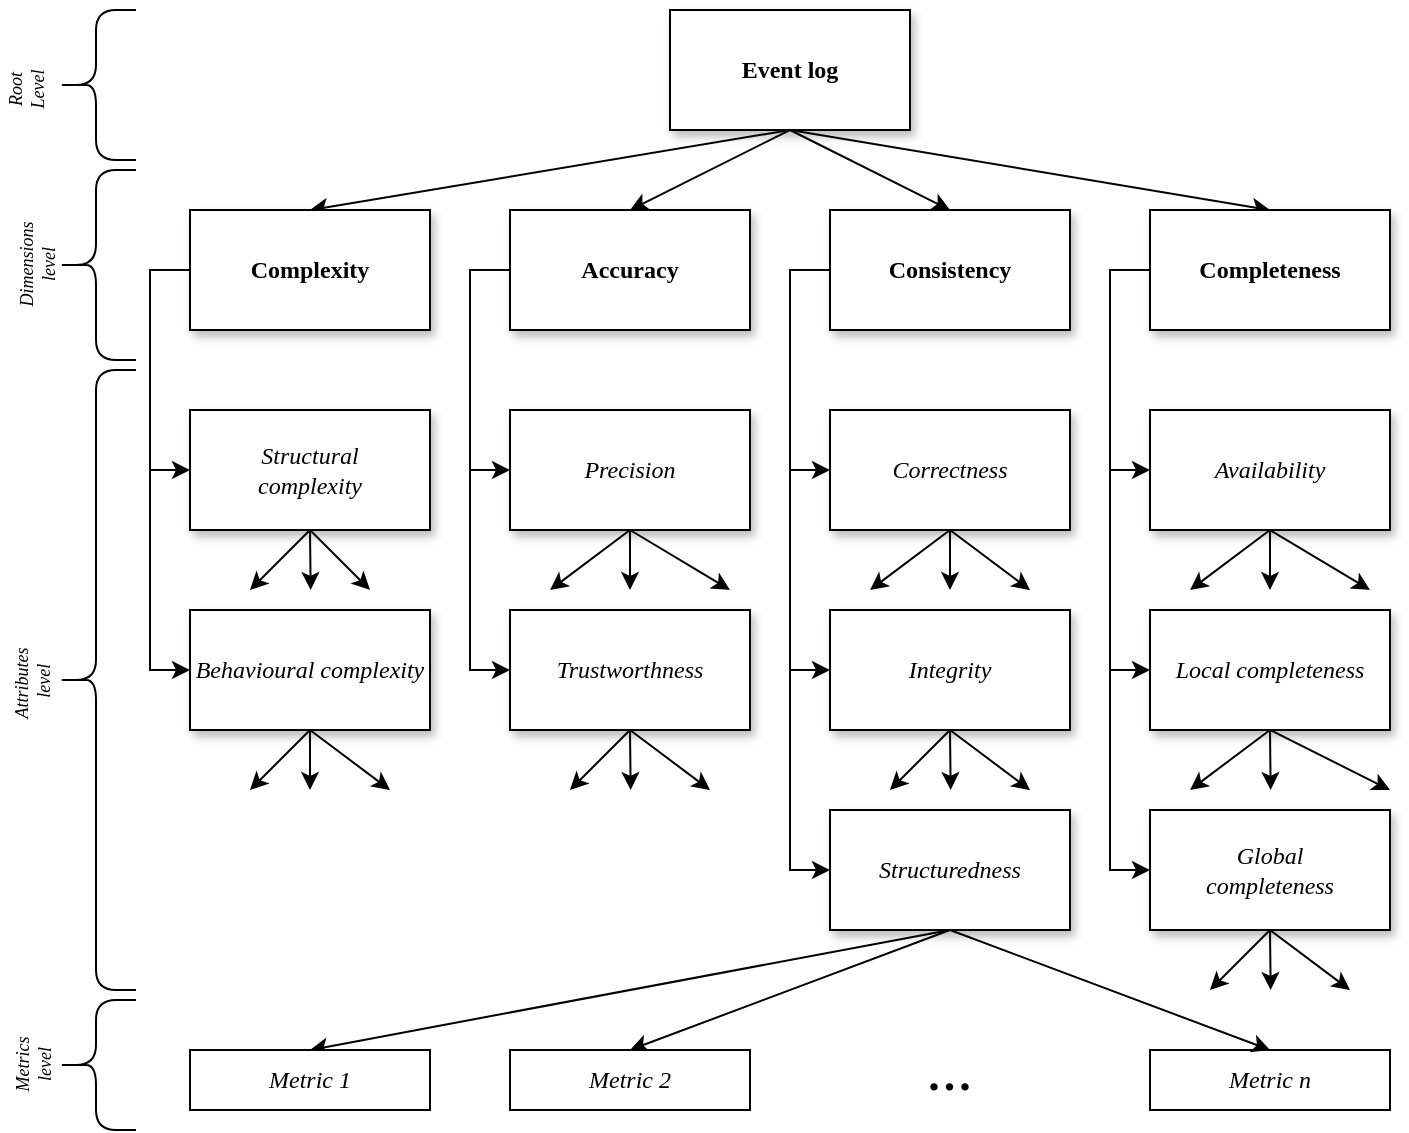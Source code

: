 <mxfile version="12.1.0" type="device" pages="1"><diagram id="vHGs0mIwXRWad7QEI15W" name="Page-1"><mxGraphModel dx="1072" dy="815" grid="1" gridSize="5" guides="1" tooltips="1" connect="1" arrows="1" fold="1" page="1" pageScale="1" pageWidth="850" pageHeight="1100" math="0" shadow="0"><root><mxCell id="0"/><mxCell id="1" parent="0"/><mxCell id="nG_LMjVuZ112fFesDC7K-26" style="edgeStyle=none;rounded=0;orthogonalLoop=1;jettySize=auto;html=1;exitX=0.5;exitY=1;exitDx=0;exitDy=0;entryX=0.5;entryY=0;entryDx=0;entryDy=0;fontFamily=Times New Roman;" edge="1" parent="1" source="nG_LMjVuZ112fFesDC7K-1" target="nG_LMjVuZ112fFesDC7K-2"><mxGeometry relative="1" as="geometry"/></mxCell><mxCell id="nG_LMjVuZ112fFesDC7K-27" style="edgeStyle=none;rounded=0;orthogonalLoop=1;jettySize=auto;html=1;exitX=0.5;exitY=1;exitDx=0;exitDy=0;entryX=0.5;entryY=0;entryDx=0;entryDy=0;fontFamily=Times New Roman;" edge="1" parent="1" source="nG_LMjVuZ112fFesDC7K-1" target="nG_LMjVuZ112fFesDC7K-3"><mxGeometry relative="1" as="geometry"/></mxCell><mxCell id="nG_LMjVuZ112fFesDC7K-28" style="edgeStyle=none;rounded=0;orthogonalLoop=1;jettySize=auto;html=1;exitX=0.5;exitY=1;exitDx=0;exitDy=0;entryX=0.5;entryY=0;entryDx=0;entryDy=0;fontFamily=Times New Roman;" edge="1" parent="1" source="nG_LMjVuZ112fFesDC7K-1" target="nG_LMjVuZ112fFesDC7K-5"><mxGeometry relative="1" as="geometry"/></mxCell><mxCell id="nG_LMjVuZ112fFesDC7K-29" style="edgeStyle=none;rounded=0;orthogonalLoop=1;jettySize=auto;html=1;exitX=0.5;exitY=1;exitDx=0;exitDy=0;entryX=0.5;entryY=0;entryDx=0;entryDy=0;fontFamily=Times New Roman;" edge="1" parent="1" source="nG_LMjVuZ112fFesDC7K-1" target="nG_LMjVuZ112fFesDC7K-4"><mxGeometry relative="1" as="geometry"/></mxCell><mxCell id="nG_LMjVuZ112fFesDC7K-1" value="&lt;b&gt;Event log&lt;/b&gt;" style="rounded=0;whiteSpace=wrap;html=1;gradientColor=none;shadow=1;fontFamily=Times New Roman;" vertex="1" parent="1"><mxGeometry x="360" y="100" width="120" height="60" as="geometry"/></mxCell><mxCell id="nG_LMjVuZ112fFesDC7K-45" style="edgeStyle=orthogonalEdgeStyle;rounded=0;orthogonalLoop=1;jettySize=auto;html=1;exitX=0;exitY=0.5;exitDx=0;exitDy=0;entryX=0;entryY=0.5;entryDx=0;entryDy=0;fontFamily=Times New Roman;" edge="1" parent="1" source="nG_LMjVuZ112fFesDC7K-2" target="nG_LMjVuZ112fFesDC7K-11"><mxGeometry relative="1" as="geometry"/></mxCell><mxCell id="nG_LMjVuZ112fFesDC7K-46" style="edgeStyle=orthogonalEdgeStyle;rounded=0;orthogonalLoop=1;jettySize=auto;html=1;exitX=0;exitY=0.5;exitDx=0;exitDy=0;entryX=0;entryY=0.5;entryDx=0;entryDy=0;fontFamily=Times New Roman;" edge="1" parent="1" source="nG_LMjVuZ112fFesDC7K-2" target="nG_LMjVuZ112fFesDC7K-16"><mxGeometry relative="1" as="geometry"/></mxCell><mxCell id="nG_LMjVuZ112fFesDC7K-48" style="edgeStyle=orthogonalEdgeStyle;rounded=0;orthogonalLoop=1;jettySize=auto;html=1;exitX=0;exitY=0.5;exitDx=0;exitDy=0;entryX=0;entryY=0.5;entryDx=0;entryDy=0;fontFamily=Times New Roman;" edge="1" parent="1" source="nG_LMjVuZ112fFesDC7K-2" target="nG_LMjVuZ112fFesDC7K-17"><mxGeometry relative="1" as="geometry"/></mxCell><mxCell id="nG_LMjVuZ112fFesDC7K-2" value="&lt;b&gt;Consistency&lt;span style=&quot;font-size: 0px; white-space: nowrap;&quot;&gt;%3CmxGraphModel%3E%3Croot%3E%3CmxCell%20id%3D%220%22%2F%3E%3CmxCell%20id%3D%221%22%20parent%3D%220%22%2F%3E%3CmxCell%20id%3D%222%22%20value%3D%22Event%20log%22%20style%3D%22rounded%3D0%3BwhiteSpace%3Dwrap%3Bhtml%3D1%3B%22%20vertex%3D%221%22%20parent%3D%221%22%3E%3CmxGeometry%20x%3D%22360%22%20y%3D%22100%22%20width%3D%22120%22%20height%3D%2260%22%20as%3D%22geometry%22%2F%3E%3C%2FmxCell%3E%3C%2Froot%3E%3C%2FmxGraphModel%3E&lt;/span&gt;&lt;/b&gt;" style="rounded=0;whiteSpace=wrap;html=1;gradientColor=none;shadow=1;fontFamily=Times New Roman;" vertex="1" parent="1"><mxGeometry x="440" y="200" width="120" height="60" as="geometry"/></mxCell><mxCell id="nG_LMjVuZ112fFesDC7K-43" style="edgeStyle=orthogonalEdgeStyle;rounded=0;orthogonalLoop=1;jettySize=auto;html=1;exitX=0;exitY=0.5;exitDx=0;exitDy=0;entryX=0;entryY=0.5;entryDx=0;entryDy=0;fontFamily=Times New Roman;" edge="1" parent="1" source="nG_LMjVuZ112fFesDC7K-3" target="nG_LMjVuZ112fFesDC7K-15"><mxGeometry relative="1" as="geometry"/></mxCell><mxCell id="nG_LMjVuZ112fFesDC7K-44" style="edgeStyle=orthogonalEdgeStyle;rounded=0;orthogonalLoop=1;jettySize=auto;html=1;exitX=0;exitY=0.5;exitDx=0;exitDy=0;entryX=0;entryY=0.5;entryDx=0;entryDy=0;fontFamily=Times New Roman;" edge="1" parent="1" source="nG_LMjVuZ112fFesDC7K-3" target="nG_LMjVuZ112fFesDC7K-10"><mxGeometry relative="1" as="geometry"/></mxCell><mxCell id="nG_LMjVuZ112fFesDC7K-3" value="&lt;b&gt;Accuracy&lt;/b&gt;" style="rounded=0;whiteSpace=wrap;html=1;gradientColor=none;shadow=1;fontFamily=Times New Roman;" vertex="1" parent="1"><mxGeometry x="280" y="200" width="120" height="60" as="geometry"/></mxCell><mxCell id="nG_LMjVuZ112fFesDC7K-41" style="edgeStyle=orthogonalEdgeStyle;rounded=0;orthogonalLoop=1;jettySize=auto;html=1;exitX=0;exitY=0.5;exitDx=0;exitDy=0;entryX=0;entryY=0.5;entryDx=0;entryDy=0;fontFamily=Times New Roman;" edge="1" parent="1" source="nG_LMjVuZ112fFesDC7K-4" target="nG_LMjVuZ112fFesDC7K-6"><mxGeometry relative="1" as="geometry"/></mxCell><mxCell id="nG_LMjVuZ112fFesDC7K-42" style="edgeStyle=orthogonalEdgeStyle;rounded=0;orthogonalLoop=1;jettySize=auto;html=1;exitX=0;exitY=0.5;exitDx=0;exitDy=0;entryX=0;entryY=0.5;entryDx=0;entryDy=0;fontFamily=Times New Roman;" edge="1" parent="1" source="nG_LMjVuZ112fFesDC7K-4" target="nG_LMjVuZ112fFesDC7K-13"><mxGeometry relative="1" as="geometry"/></mxCell><mxCell id="nG_LMjVuZ112fFesDC7K-4" value="&lt;b&gt;Complexity&lt;/b&gt;" style="rounded=0;whiteSpace=wrap;html=1;gradientColor=none;shadow=1;fontFamily=Times New Roman;" vertex="1" parent="1"><mxGeometry x="120" y="200" width="120" height="60" as="geometry"/></mxCell><mxCell id="nG_LMjVuZ112fFesDC7K-49" style="edgeStyle=orthogonalEdgeStyle;rounded=0;orthogonalLoop=1;jettySize=auto;html=1;exitX=0;exitY=0.5;exitDx=0;exitDy=0;entryX=0;entryY=0.5;entryDx=0;entryDy=0;fontFamily=Times New Roman;" edge="1" parent="1" source="nG_LMjVuZ112fFesDC7K-5" target="nG_LMjVuZ112fFesDC7K-18"><mxGeometry relative="1" as="geometry"/></mxCell><mxCell id="nG_LMjVuZ112fFesDC7K-50" style="edgeStyle=orthogonalEdgeStyle;rounded=0;orthogonalLoop=1;jettySize=auto;html=1;exitX=0;exitY=0.5;exitDx=0;exitDy=0;entryX=0;entryY=0.5;entryDx=0;entryDy=0;fontFamily=Times New Roman;" edge="1" parent="1" source="nG_LMjVuZ112fFesDC7K-5" target="nG_LMjVuZ112fFesDC7K-9"><mxGeometry relative="1" as="geometry"/></mxCell><mxCell id="nG_LMjVuZ112fFesDC7K-51" style="edgeStyle=orthogonalEdgeStyle;rounded=0;orthogonalLoop=1;jettySize=auto;html=1;exitX=0;exitY=0.5;exitDx=0;exitDy=0;entryX=0;entryY=0.5;entryDx=0;entryDy=0;fontFamily=Times New Roman;" edge="1" parent="1" source="nG_LMjVuZ112fFesDC7K-5" target="nG_LMjVuZ112fFesDC7K-14"><mxGeometry relative="1" as="geometry"/></mxCell><mxCell id="nG_LMjVuZ112fFesDC7K-5" value="&lt;b&gt;Completeness&lt;/b&gt;" style="rounded=0;whiteSpace=wrap;html=1;gradientColor=none;shadow=1;comic=0;glass=0;fontFamily=Times New Roman;" vertex="1" parent="1"><mxGeometry x="600" y="200" width="120" height="60" as="geometry"/></mxCell><mxCell id="nG_LMjVuZ112fFesDC7K-30" style="edgeStyle=none;rounded=0;orthogonalLoop=1;jettySize=auto;html=1;exitX=0.5;exitY=1;exitDx=0;exitDy=0;fontFamily=Times New Roman;" edge="1" parent="1" source="nG_LMjVuZ112fFesDC7K-6"><mxGeometry relative="1" as="geometry"><mxPoint x="150" y="390" as="targetPoint"/></mxGeometry></mxCell><mxCell id="nG_LMjVuZ112fFesDC7K-31" style="edgeStyle=none;rounded=0;orthogonalLoop=1;jettySize=auto;html=1;exitX=0.5;exitY=1;exitDx=0;exitDy=0;fontFamily=Times New Roman;" edge="1" parent="1" source="nG_LMjVuZ112fFesDC7K-6"><mxGeometry relative="1" as="geometry"><mxPoint x="210" y="390" as="targetPoint"/></mxGeometry></mxCell><mxCell id="nG_LMjVuZ112fFesDC7K-56" style="edgeStyle=none;rounded=0;orthogonalLoop=1;jettySize=auto;html=1;exitX=0.5;exitY=1;exitDx=0;exitDy=0;fontFamily=Times New Roman;" edge="1" parent="1" source="nG_LMjVuZ112fFesDC7K-6"><mxGeometry relative="1" as="geometry"><mxPoint x="180.333" y="390" as="targetPoint"/></mxGeometry></mxCell><mxCell id="nG_LMjVuZ112fFesDC7K-6" value="&lt;i&gt;Structural &lt;br&gt;complexity&lt;/i&gt;" style="rounded=0;whiteSpace=wrap;html=1;gradientColor=none;shadow=1;fontFamily=Times New Roman;" vertex="1" parent="1"><mxGeometry x="120" y="300" width="120" height="60" as="geometry"/></mxCell><mxCell id="nG_LMjVuZ112fFesDC7K-38" style="edgeStyle=none;rounded=0;orthogonalLoop=1;jettySize=auto;html=1;exitX=0.5;exitY=1;exitDx=0;exitDy=0;fontFamily=Times New Roman;" edge="1" parent="1" source="nG_LMjVuZ112fFesDC7K-9"><mxGeometry relative="1" as="geometry"><mxPoint x="620" y="390" as="targetPoint"/></mxGeometry></mxCell><mxCell id="nG_LMjVuZ112fFesDC7K-39" style="edgeStyle=none;rounded=0;orthogonalLoop=1;jettySize=auto;html=1;exitX=0.5;exitY=1;exitDx=0;exitDy=0;fontFamily=Times New Roman;" edge="1" parent="1" source="nG_LMjVuZ112fFesDC7K-9"><mxGeometry relative="1" as="geometry"><mxPoint x="660" y="390" as="targetPoint"/></mxGeometry></mxCell><mxCell id="nG_LMjVuZ112fFesDC7K-40" style="edgeStyle=none;rounded=0;orthogonalLoop=1;jettySize=auto;html=1;exitX=0.5;exitY=1;exitDx=0;exitDy=0;fontFamily=Times New Roman;" edge="1" parent="1" source="nG_LMjVuZ112fFesDC7K-9"><mxGeometry relative="1" as="geometry"><mxPoint x="710" y="390" as="targetPoint"/></mxGeometry></mxCell><mxCell id="nG_LMjVuZ112fFesDC7K-9" value="&lt;i&gt;Availability&lt;/i&gt;" style="rounded=0;whiteSpace=wrap;html=1;gradientColor=none;shadow=1;fontFamily=Times New Roman;" vertex="1" parent="1"><mxGeometry x="600" y="300" width="120" height="60" as="geometry"/></mxCell><mxCell id="nG_LMjVuZ112fFesDC7K-32" style="edgeStyle=none;rounded=0;orthogonalLoop=1;jettySize=auto;html=1;exitX=0.5;exitY=1;exitDx=0;exitDy=0;fontFamily=Times New Roman;" edge="1" parent="1" source="nG_LMjVuZ112fFesDC7K-10"><mxGeometry relative="1" as="geometry"><mxPoint x="300" y="390" as="targetPoint"/></mxGeometry></mxCell><mxCell id="nG_LMjVuZ112fFesDC7K-33" style="edgeStyle=none;rounded=0;orthogonalLoop=1;jettySize=auto;html=1;exitX=0.5;exitY=1;exitDx=0;exitDy=0;fontFamily=Times New Roman;" edge="1" parent="1" source="nG_LMjVuZ112fFesDC7K-10"><mxGeometry relative="1" as="geometry"><mxPoint x="340" y="390" as="targetPoint"/></mxGeometry></mxCell><mxCell id="nG_LMjVuZ112fFesDC7K-34" style="edgeStyle=none;rounded=0;orthogonalLoop=1;jettySize=auto;html=1;exitX=0.5;exitY=1;exitDx=0;exitDy=0;fontFamily=Times New Roman;" edge="1" parent="1" source="nG_LMjVuZ112fFesDC7K-10"><mxGeometry relative="1" as="geometry"><mxPoint x="390" y="390" as="targetPoint"/></mxGeometry></mxCell><mxCell id="nG_LMjVuZ112fFesDC7K-10" value="&lt;i&gt;Precision&lt;/i&gt;" style="rounded=0;whiteSpace=wrap;html=1;gradientColor=none;shadow=1;fontFamily=Times New Roman;" vertex="1" parent="1"><mxGeometry x="280" y="300" width="120" height="60" as="geometry"/></mxCell><mxCell id="nG_LMjVuZ112fFesDC7K-35" style="edgeStyle=none;rounded=0;orthogonalLoop=1;jettySize=auto;html=1;exitX=0.5;exitY=1;exitDx=0;exitDy=0;fontFamily=Times New Roman;" edge="1" parent="1" source="nG_LMjVuZ112fFesDC7K-11"><mxGeometry relative="1" as="geometry"><mxPoint x="460" y="390" as="targetPoint"/></mxGeometry></mxCell><mxCell id="nG_LMjVuZ112fFesDC7K-36" style="edgeStyle=none;rounded=0;orthogonalLoop=1;jettySize=auto;html=1;exitX=0.5;exitY=1;exitDx=0;exitDy=0;fontFamily=Times New Roman;" edge="1" parent="1" source="nG_LMjVuZ112fFesDC7K-11"><mxGeometry relative="1" as="geometry"><mxPoint x="500" y="390" as="targetPoint"/></mxGeometry></mxCell><mxCell id="nG_LMjVuZ112fFesDC7K-37" style="edgeStyle=none;rounded=0;orthogonalLoop=1;jettySize=auto;html=1;exitX=0.5;exitY=1;exitDx=0;exitDy=0;fontFamily=Times New Roman;" edge="1" parent="1" source="nG_LMjVuZ112fFesDC7K-11"><mxGeometry relative="1" as="geometry"><mxPoint x="540" y="390" as="targetPoint"/></mxGeometry></mxCell><mxCell id="nG_LMjVuZ112fFesDC7K-11" value="&lt;i&gt;Correctness&lt;/i&gt;" style="rounded=0;whiteSpace=wrap;html=1;gradientColor=none;shadow=1;fontFamily=Times New Roman;" vertex="1" parent="1"><mxGeometry x="440" y="300" width="120" height="60" as="geometry"/></mxCell><mxCell id="nG_LMjVuZ112fFesDC7K-55" style="edgeStyle=none;rounded=0;orthogonalLoop=1;jettySize=auto;html=1;exitX=0.5;exitY=1;exitDx=0;exitDy=0;fontFamily=Times New Roman;" edge="1" parent="1" source="nG_LMjVuZ112fFesDC7K-13"><mxGeometry relative="1" as="geometry"><mxPoint x="150" y="490" as="targetPoint"/></mxGeometry></mxCell><mxCell id="nG_LMjVuZ112fFesDC7K-57" style="edgeStyle=none;rounded=0;orthogonalLoop=1;jettySize=auto;html=1;exitX=0.5;exitY=1;exitDx=0;exitDy=0;fontFamily=Times New Roman;" edge="1" parent="1" source="nG_LMjVuZ112fFesDC7K-13"><mxGeometry relative="1" as="geometry"><mxPoint x="180" y="490" as="targetPoint"/></mxGeometry></mxCell><mxCell id="nG_LMjVuZ112fFesDC7K-58" style="edgeStyle=none;rounded=0;orthogonalLoop=1;jettySize=auto;html=1;exitX=0.5;exitY=1;exitDx=0;exitDy=0;fontFamily=Times New Roman;" edge="1" parent="1" source="nG_LMjVuZ112fFesDC7K-13"><mxGeometry relative="1" as="geometry"><mxPoint x="220" y="490" as="targetPoint"/></mxGeometry></mxCell><mxCell id="nG_LMjVuZ112fFesDC7K-13" value="&lt;i&gt;Behavioural complexity&lt;/i&gt;" style="rounded=0;whiteSpace=wrap;html=1;gradientColor=none;shadow=1;fontFamily=Times New Roman;" vertex="1" parent="1"><mxGeometry x="120" y="400" width="120" height="60" as="geometry"/></mxCell><mxCell id="nG_LMjVuZ112fFesDC7K-65" style="edgeStyle=none;rounded=0;orthogonalLoop=1;jettySize=auto;html=1;exitX=0.5;exitY=1;exitDx=0;exitDy=0;fontFamily=Times New Roman;" edge="1" parent="1" source="nG_LMjVuZ112fFesDC7K-14"><mxGeometry relative="1" as="geometry"><mxPoint x="620" y="490" as="targetPoint"/></mxGeometry></mxCell><mxCell id="nG_LMjVuZ112fFesDC7K-66" style="edgeStyle=none;rounded=0;orthogonalLoop=1;jettySize=auto;html=1;exitX=0.5;exitY=1;exitDx=0;exitDy=0;fontFamily=Times New Roman;" edge="1" parent="1" source="nG_LMjVuZ112fFesDC7K-14"><mxGeometry relative="1" as="geometry"><mxPoint x="660.333" y="490" as="targetPoint"/></mxGeometry></mxCell><mxCell id="nG_LMjVuZ112fFesDC7K-67" style="edgeStyle=none;rounded=0;orthogonalLoop=1;jettySize=auto;html=1;exitX=0.5;exitY=1;exitDx=0;exitDy=0;fontFamily=Times New Roman;" edge="1" parent="1" source="nG_LMjVuZ112fFesDC7K-14"><mxGeometry relative="1" as="geometry"><mxPoint x="720" y="490" as="targetPoint"/></mxGeometry></mxCell><mxCell id="nG_LMjVuZ112fFesDC7K-14" value="&lt;i&gt;Local completeness&lt;/i&gt;" style="rounded=0;whiteSpace=wrap;html=1;shadow=1;fontFamily=Times New Roman;" vertex="1" parent="1"><mxGeometry x="600" y="400" width="120" height="60" as="geometry"/></mxCell><mxCell id="nG_LMjVuZ112fFesDC7K-59" style="edgeStyle=none;rounded=0;orthogonalLoop=1;jettySize=auto;html=1;exitX=0.5;exitY=1;exitDx=0;exitDy=0;fontFamily=Times New Roman;" edge="1" parent="1" source="nG_LMjVuZ112fFesDC7K-15"><mxGeometry relative="1" as="geometry"><mxPoint x="310" y="490" as="targetPoint"/></mxGeometry></mxCell><mxCell id="nG_LMjVuZ112fFesDC7K-60" style="edgeStyle=none;rounded=0;orthogonalLoop=1;jettySize=auto;html=1;exitX=0.5;exitY=1;exitDx=0;exitDy=0;fontFamily=Times New Roman;" edge="1" parent="1" source="nG_LMjVuZ112fFesDC7K-15"><mxGeometry relative="1" as="geometry"><mxPoint x="340.333" y="490" as="targetPoint"/></mxGeometry></mxCell><mxCell id="nG_LMjVuZ112fFesDC7K-61" style="edgeStyle=none;rounded=0;orthogonalLoop=1;jettySize=auto;html=1;exitX=0.5;exitY=1;exitDx=0;exitDy=0;fontFamily=Times New Roman;" edge="1" parent="1" source="nG_LMjVuZ112fFesDC7K-15"><mxGeometry relative="1" as="geometry"><mxPoint x="380" y="490" as="targetPoint"/></mxGeometry></mxCell><mxCell id="nG_LMjVuZ112fFesDC7K-15" value="&lt;i&gt;Trustworthness&lt;/i&gt;" style="rounded=0;whiteSpace=wrap;html=1;gradientColor=none;shadow=1;fontFamily=Times New Roman;" vertex="1" parent="1"><mxGeometry x="280" y="400" width="120" height="60" as="geometry"/></mxCell><mxCell id="nG_LMjVuZ112fFesDC7K-62" style="edgeStyle=none;rounded=0;orthogonalLoop=1;jettySize=auto;html=1;exitX=0.5;exitY=1;exitDx=0;exitDy=0;fontFamily=Times New Roman;" edge="1" parent="1" source="nG_LMjVuZ112fFesDC7K-16"><mxGeometry relative="1" as="geometry"><mxPoint x="470" y="490" as="targetPoint"/></mxGeometry></mxCell><mxCell id="nG_LMjVuZ112fFesDC7K-63" style="edgeStyle=none;rounded=0;orthogonalLoop=1;jettySize=auto;html=1;exitX=0.5;exitY=1;exitDx=0;exitDy=0;fontFamily=Times New Roman;" edge="1" parent="1" source="nG_LMjVuZ112fFesDC7K-16"><mxGeometry relative="1" as="geometry"><mxPoint x="500.333" y="490" as="targetPoint"/></mxGeometry></mxCell><mxCell id="nG_LMjVuZ112fFesDC7K-64" style="edgeStyle=none;rounded=0;orthogonalLoop=1;jettySize=auto;html=1;exitX=0.5;exitY=1;exitDx=0;exitDy=0;fontFamily=Times New Roman;" edge="1" parent="1" source="nG_LMjVuZ112fFesDC7K-16"><mxGeometry relative="1" as="geometry"><mxPoint x="540" y="490" as="targetPoint"/></mxGeometry></mxCell><mxCell id="nG_LMjVuZ112fFesDC7K-16" value="&lt;i&gt;Integrity&lt;/i&gt;" style="rounded=0;whiteSpace=wrap;html=1;gradientColor=none;shadow=1;fontFamily=Times New Roman;" vertex="1" parent="1"><mxGeometry x="440" y="400" width="120" height="60" as="geometry"/></mxCell><mxCell id="nG_LMjVuZ112fFesDC7K-24" style="rounded=0;orthogonalLoop=1;jettySize=auto;html=1;exitX=0.5;exitY=1;exitDx=0;exitDy=0;entryX=0.5;entryY=0;entryDx=0;entryDy=0;fontFamily=Times New Roman;" edge="1" parent="1" source="nG_LMjVuZ112fFesDC7K-17" target="nG_LMjVuZ112fFesDC7K-20"><mxGeometry relative="1" as="geometry"/></mxCell><mxCell id="nG_LMjVuZ112fFesDC7K-25" style="edgeStyle=none;rounded=0;orthogonalLoop=1;jettySize=auto;html=1;exitX=0.5;exitY=1;exitDx=0;exitDy=0;entryX=0.5;entryY=0;entryDx=0;entryDy=0;fontFamily=Times New Roman;" edge="1" parent="1" source="nG_LMjVuZ112fFesDC7K-17" target="nG_LMjVuZ112fFesDC7K-19"><mxGeometry relative="1" as="geometry"/></mxCell><mxCell id="nG_LMjVuZ112fFesDC7K-17" value="&lt;i&gt;Structuredness&lt;/i&gt;" style="rounded=0;whiteSpace=wrap;html=1;gradientColor=none;shadow=1;fontFamily=Times New Roman;" vertex="1" parent="1"><mxGeometry x="440" y="500" width="120" height="60" as="geometry"/></mxCell><mxCell id="nG_LMjVuZ112fFesDC7K-68" style="edgeStyle=none;rounded=0;orthogonalLoop=1;jettySize=auto;html=1;exitX=0.5;exitY=1;exitDx=0;exitDy=0;fontFamily=Times New Roman;" edge="1" parent="1" source="nG_LMjVuZ112fFesDC7K-18"><mxGeometry relative="1" as="geometry"><mxPoint x="630" y="590" as="targetPoint"/></mxGeometry></mxCell><mxCell id="nG_LMjVuZ112fFesDC7K-69" style="edgeStyle=none;rounded=0;orthogonalLoop=1;jettySize=auto;html=1;exitX=0.5;exitY=1;exitDx=0;exitDy=0;fontFamily=Times New Roman;" edge="1" parent="1" source="nG_LMjVuZ112fFesDC7K-18"><mxGeometry relative="1" as="geometry"><mxPoint x="660.333" y="590" as="targetPoint"/></mxGeometry></mxCell><mxCell id="nG_LMjVuZ112fFesDC7K-70" style="edgeStyle=none;rounded=0;orthogonalLoop=1;jettySize=auto;html=1;exitX=0.5;exitY=1;exitDx=0;exitDy=0;fontFamily=Times New Roman;" edge="1" parent="1" source="nG_LMjVuZ112fFesDC7K-18"><mxGeometry relative="1" as="geometry"><mxPoint x="700" y="590" as="targetPoint"/></mxGeometry></mxCell><mxCell id="nG_LMjVuZ112fFesDC7K-18" value="&lt;i&gt;Global &lt;br&gt;completeness&lt;/i&gt;" style="rounded=0;whiteSpace=wrap;html=1;gradientColor=none;shadow=1;fontFamily=Times New Roman;" vertex="1" parent="1"><mxGeometry x="600" y="500" width="120" height="60" as="geometry"/></mxCell><mxCell id="nG_LMjVuZ112fFesDC7K-19" value="&lt;i&gt;Metric 1&lt;/i&gt;" style="rounded=0;whiteSpace=wrap;html=1;fontFamily=Times New Roman;" vertex="1" parent="1"><mxGeometry x="120" y="620" width="120" height="30" as="geometry"/></mxCell><mxCell id="nG_LMjVuZ112fFesDC7K-20" value="&lt;i&gt;Metric 2&lt;/i&gt;" style="rounded=0;whiteSpace=wrap;html=1;fontFamily=Times New Roman;" vertex="1" parent="1"><mxGeometry x="280" y="620" width="120" height="30" as="geometry"/></mxCell><mxCell id="nG_LMjVuZ112fFesDC7K-21" value="&lt;i&gt;Metric n&lt;/i&gt;" style="rounded=0;whiteSpace=wrap;html=1;fontFamily=Times New Roman;" vertex="1" parent="1"><mxGeometry x="600" y="620" width="120" height="30" as="geometry"/></mxCell><mxCell id="nG_LMjVuZ112fFesDC7K-23" value="" style="endArrow=classic;html=1;exitX=0.5;exitY=1;exitDx=0;exitDy=0;entryX=0.5;entryY=0;entryDx=0;entryDy=0;fontFamily=Times New Roman;" edge="1" parent="1" source="nG_LMjVuZ112fFesDC7K-17" target="nG_LMjVuZ112fFesDC7K-21"><mxGeometry width="50" height="50" relative="1" as="geometry"><mxPoint x="120" y="720" as="sourcePoint"/><mxPoint x="170" y="670" as="targetPoint"/></mxGeometry></mxCell><mxCell id="nG_LMjVuZ112fFesDC7K-72" value="" style="shape=curlyBracket;whiteSpace=wrap;html=1;rounded=1;shadow=0;glass=0;comic=0;gradientColor=none;fontFamily=Times New Roman;" vertex="1" parent="1"><mxGeometry x="53" y="100" width="40" height="75" as="geometry"/></mxCell><mxCell id="nG_LMjVuZ112fFesDC7K-73" value="&lt;i style=&quot;font-size: 9px;&quot;&gt;Root &lt;br style=&quot;font-size: 9px;&quot;&gt;Level&lt;br style=&quot;font-size: 9px;&quot;&gt;&lt;/i&gt;" style="text;html=1;resizable=0;points=[];autosize=1;align=center;verticalAlign=top;spacingTop=-4;rotation=-90;fontSize=9;fontFamily=Times New Roman;" vertex="1" parent="1"><mxGeometry x="20" y="125" width="40" height="30" as="geometry"/></mxCell><mxCell id="nG_LMjVuZ112fFesDC7K-74" value="" style="shape=curlyBracket;whiteSpace=wrap;html=1;rounded=1;shadow=0;glass=0;comic=0;gradientColor=none;fontFamily=Times New Roman;" vertex="1" parent="1"><mxGeometry x="53" y="180" width="40" height="95" as="geometry"/></mxCell><mxCell id="nG_LMjVuZ112fFesDC7K-75" value="&lt;i style=&quot;font-size: 9px&quot;&gt;Dimensions &lt;br&gt;level&lt;br style=&quot;font-size: 9px&quot;&gt;&lt;/i&gt;" style="text;html=1;resizable=0;points=[];autosize=1;align=center;verticalAlign=top;spacingTop=-4;rotation=-90;fontSize=9;fontFamily=Times New Roman;" vertex="1" parent="1"><mxGeometry x="5" y="217.5" width="70" height="20" as="geometry"/></mxCell><mxCell id="nG_LMjVuZ112fFesDC7K-76" value="" style="shape=curlyBracket;whiteSpace=wrap;html=1;rounded=1;shadow=0;glass=0;comic=0;gradientColor=none;fontFamily=Times New Roman;" vertex="1" parent="1"><mxGeometry x="53" y="280" width="40" height="310" as="geometry"/></mxCell><mxCell id="nG_LMjVuZ112fFesDC7K-77" value="&lt;i style=&quot;font-size: 9px&quot;&gt;Attributes&lt;br&gt;&amp;nbsp;level&lt;br style=&quot;font-size: 9px&quot;&gt;&lt;/i&gt;" style="text;html=1;resizable=0;points=[];autosize=1;align=center;verticalAlign=top;spacingTop=-4;rotation=-90;fontSize=9;fontFamily=Times New Roman;" vertex="1" parent="1"><mxGeometry x="15" y="425" width="50" height="25" as="geometry"/></mxCell><mxCell id="nG_LMjVuZ112fFesDC7K-78" value="" style="shape=curlyBracket;whiteSpace=wrap;html=1;rounded=1;shadow=0;glass=0;comic=0;gradientColor=none;fontFamily=Times New Roman;" vertex="1" parent="1"><mxGeometry x="53" y="595" width="40" height="65" as="geometry"/></mxCell><mxCell id="nG_LMjVuZ112fFesDC7K-79" value="&lt;i style=&quot;font-size: 9px&quot;&gt;Metrics &lt;br&gt;level&lt;br style=&quot;font-size: 9px&quot;&gt;&lt;/i&gt;" style="text;html=1;resizable=0;points=[];autosize=1;align=center;verticalAlign=top;spacingTop=-4;rotation=-90;fontSize=9;fontFamily=Times New Roman;" vertex="1" parent="1"><mxGeometry x="18" y="615" width="45" height="25" as="geometry"/></mxCell><mxCell id="nG_LMjVuZ112fFesDC7K-80" value="&lt;i style=&quot;font-size: 31px;&quot;&gt;...&lt;br style=&quot;font-size: 31px;&quot;&gt;&lt;/i&gt;" style="text;html=1;resizable=0;points=[];autosize=1;align=center;verticalAlign=top;spacingTop=-4;rotation=0;fontSize=31;fontFamily=Times New Roman;" vertex="1" parent="1"><mxGeometry x="490" y="607.5" width="20" height="15" as="geometry"/></mxCell></root></mxGraphModel></diagram></mxfile>
